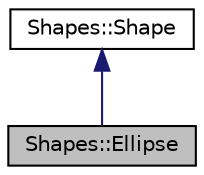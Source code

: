 digraph "Shapes::Ellipse"
{
 // LATEX_PDF_SIZE
  edge [fontname="Helvetica",fontsize="10",labelfontname="Helvetica",labelfontsize="10"];
  node [fontname="Helvetica",fontsize="10",shape=record];
  Node2 [label="Shapes::Ellipse",height=0.2,width=0.4,color="black", fillcolor="grey75", style="filled", fontcolor="black",tooltip="Ellipse derived class."];
  Node3 -> Node2 [dir="back",color="midnightblue",fontsize="10",style="solid",fontname="Helvetica"];
  Node3 [label="Shapes::Shape",height=0.2,width=0.4,color="black", fillcolor="white", style="filled",URL="$class_shapes_1_1_shape.html",tooltip="Shape base class."];
}

